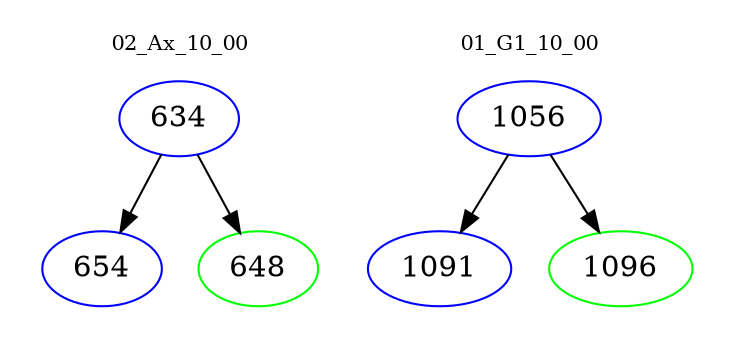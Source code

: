 digraph{
subgraph cluster_0 {
color = white
label = "02_Ax_10_00";
fontsize=10;
T0_634 [label="634", color="blue"]
T0_634 -> T0_654 [color="black"]
T0_654 [label="654", color="blue"]
T0_634 -> T0_648 [color="black"]
T0_648 [label="648", color="green"]
}
subgraph cluster_1 {
color = white
label = "01_G1_10_00";
fontsize=10;
T1_1056 [label="1056", color="blue"]
T1_1056 -> T1_1091 [color="black"]
T1_1091 [label="1091", color="blue"]
T1_1056 -> T1_1096 [color="black"]
T1_1096 [label="1096", color="green"]
}
}
